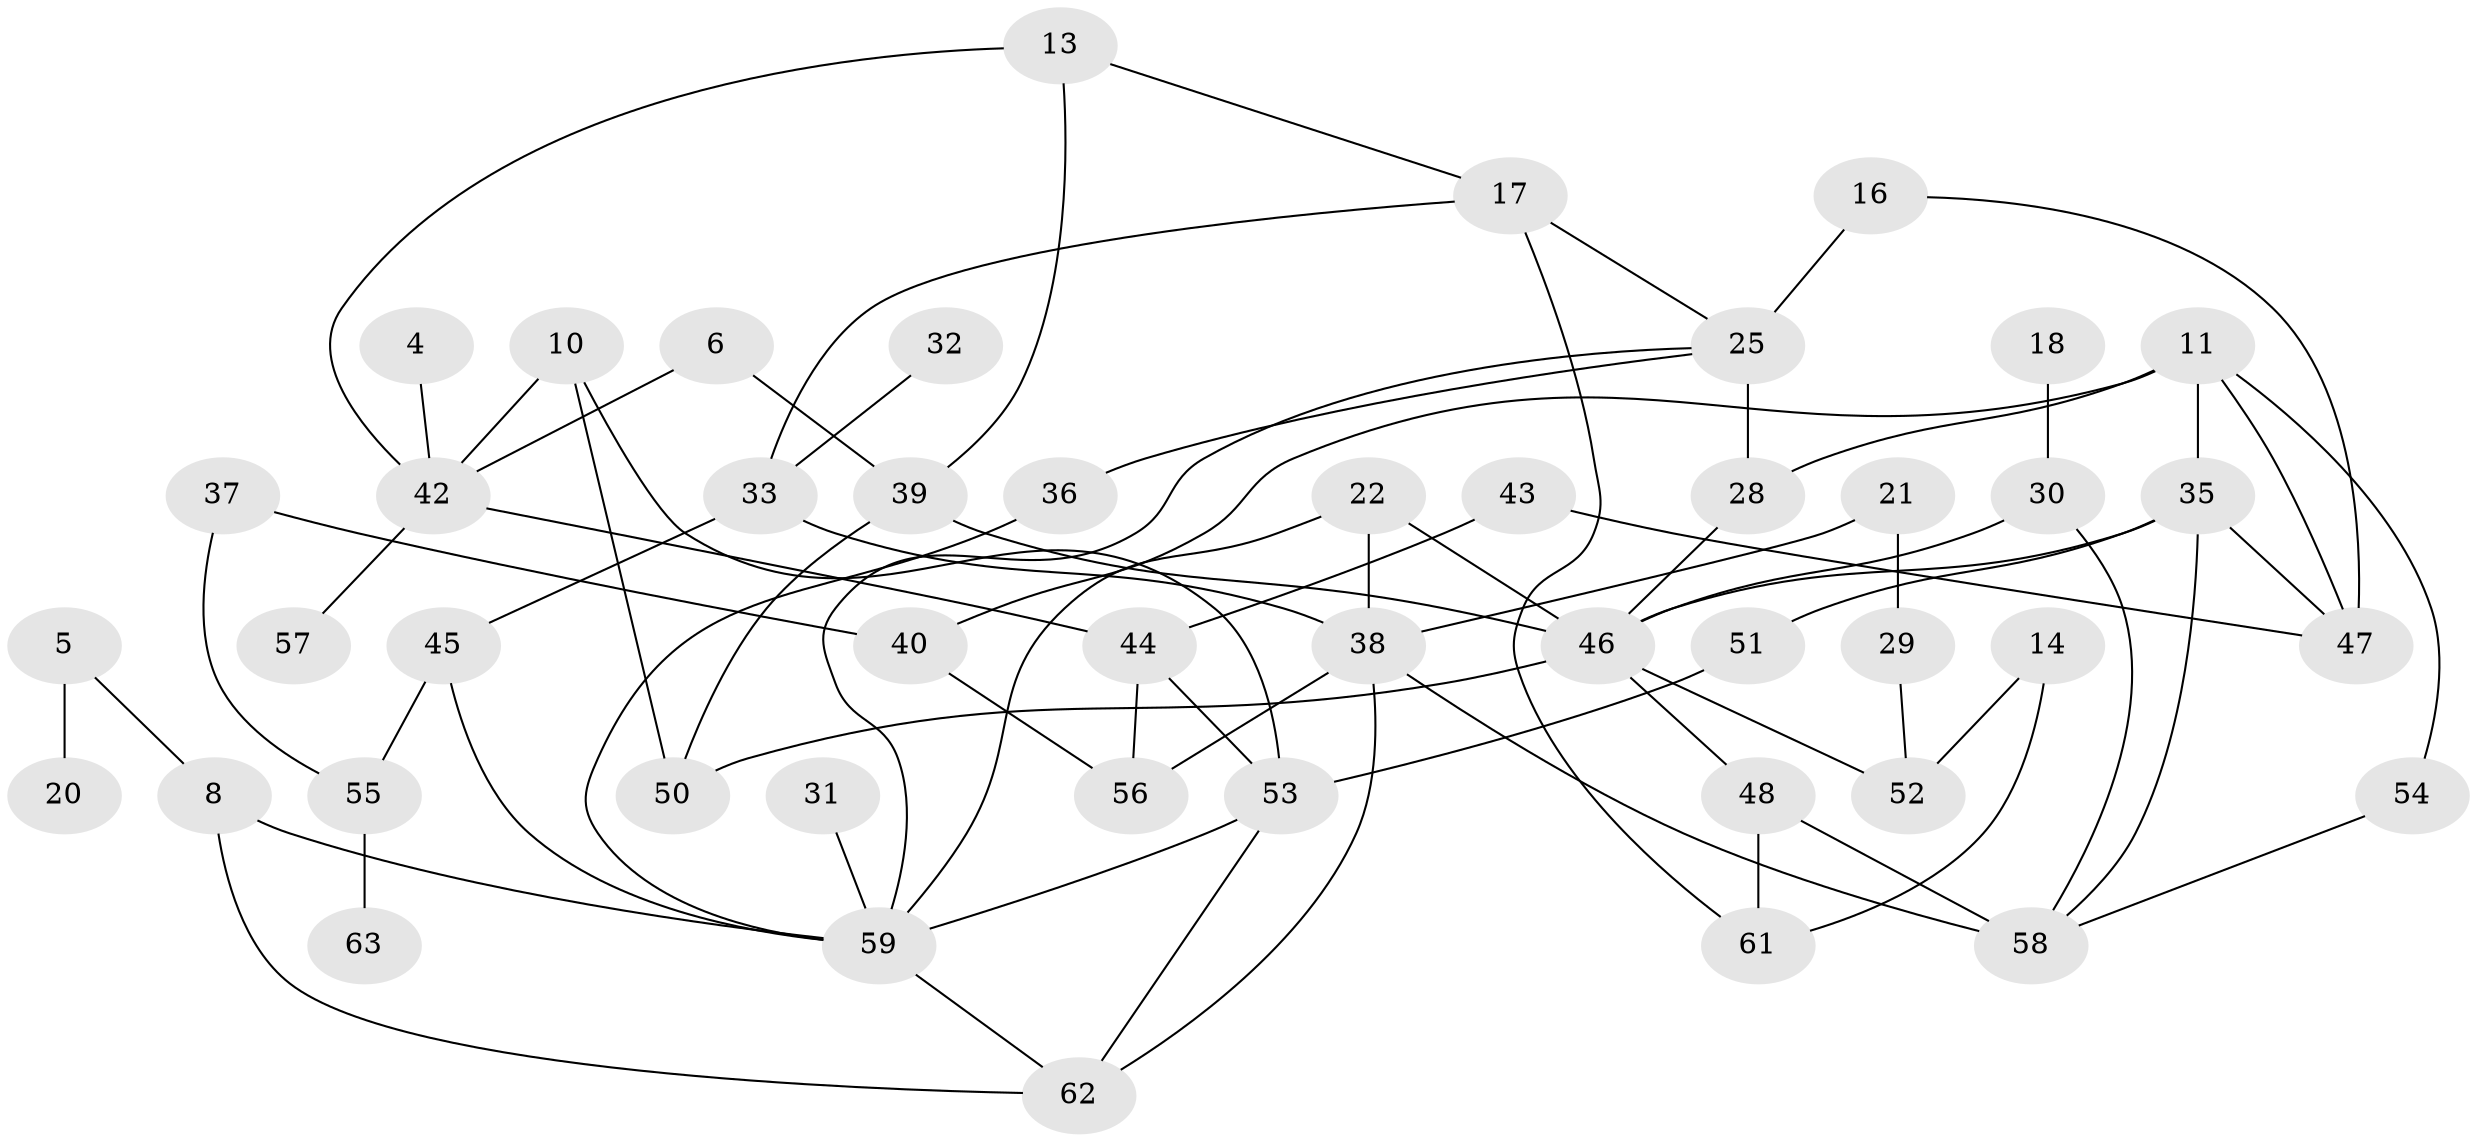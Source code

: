 // original degree distribution, {1: 0.216, 2: 0.272, 4: 0.12, 0: 0.112, 5: 0.048, 3: 0.2, 6: 0.016, 7: 0.016}
// Generated by graph-tools (version 1.1) at 2025/00/03/09/25 03:00:46]
// undirected, 47 vertices, 74 edges
graph export_dot {
graph [start="1"]
  node [color=gray90,style=filled];
  4;
  5;
  6;
  8;
  10;
  11;
  13;
  14;
  16;
  17;
  18;
  20;
  21;
  22;
  25;
  28;
  29;
  30;
  31;
  32;
  33;
  35;
  36;
  37;
  38;
  39;
  40;
  42;
  43;
  44;
  45;
  46;
  47;
  48;
  50;
  51;
  52;
  53;
  54;
  55;
  56;
  57;
  58;
  59;
  61;
  62;
  63;
  4 -- 42 [weight=1.0];
  5 -- 8 [weight=1.0];
  5 -- 20 [weight=1.0];
  6 -- 39 [weight=1.0];
  6 -- 42 [weight=1.0];
  8 -- 59 [weight=1.0];
  8 -- 62 [weight=1.0];
  10 -- 42 [weight=1.0];
  10 -- 50 [weight=1.0];
  10 -- 53 [weight=1.0];
  11 -- 28 [weight=1.0];
  11 -- 35 [weight=1.0];
  11 -- 40 [weight=1.0];
  11 -- 47 [weight=1.0];
  11 -- 54 [weight=1.0];
  13 -- 17 [weight=1.0];
  13 -- 39 [weight=2.0];
  13 -- 42 [weight=1.0];
  14 -- 52 [weight=1.0];
  14 -- 61 [weight=1.0];
  16 -- 25 [weight=1.0];
  16 -- 47 [weight=1.0];
  17 -- 25 [weight=1.0];
  17 -- 33 [weight=1.0];
  17 -- 61 [weight=1.0];
  18 -- 30 [weight=1.0];
  21 -- 29 [weight=1.0];
  21 -- 38 [weight=1.0];
  22 -- 38 [weight=2.0];
  22 -- 46 [weight=1.0];
  22 -- 59 [weight=1.0];
  25 -- 28 [weight=1.0];
  25 -- 36 [weight=1.0];
  25 -- 59 [weight=1.0];
  28 -- 46 [weight=1.0];
  29 -- 52 [weight=1.0];
  30 -- 46 [weight=1.0];
  30 -- 58 [weight=1.0];
  31 -- 59 [weight=1.0];
  32 -- 33 [weight=1.0];
  33 -- 38 [weight=1.0];
  33 -- 45 [weight=1.0];
  35 -- 46 [weight=1.0];
  35 -- 47 [weight=1.0];
  35 -- 51 [weight=1.0];
  35 -- 58 [weight=1.0];
  36 -- 59 [weight=1.0];
  37 -- 40 [weight=1.0];
  37 -- 55 [weight=1.0];
  38 -- 56 [weight=1.0];
  38 -- 58 [weight=1.0];
  38 -- 62 [weight=1.0];
  39 -- 46 [weight=3.0];
  39 -- 50 [weight=1.0];
  40 -- 56 [weight=1.0];
  42 -- 44 [weight=1.0];
  42 -- 57 [weight=1.0];
  43 -- 44 [weight=1.0];
  43 -- 47 [weight=1.0];
  44 -- 53 [weight=1.0];
  44 -- 56 [weight=1.0];
  45 -- 55 [weight=1.0];
  45 -- 59 [weight=1.0];
  46 -- 48 [weight=1.0];
  46 -- 50 [weight=2.0];
  46 -- 52 [weight=1.0];
  48 -- 58 [weight=2.0];
  48 -- 61 [weight=1.0];
  51 -- 53 [weight=1.0];
  53 -- 59 [weight=1.0];
  53 -- 62 [weight=1.0];
  54 -- 58 [weight=1.0];
  55 -- 63 [weight=2.0];
  59 -- 62 [weight=1.0];
}
